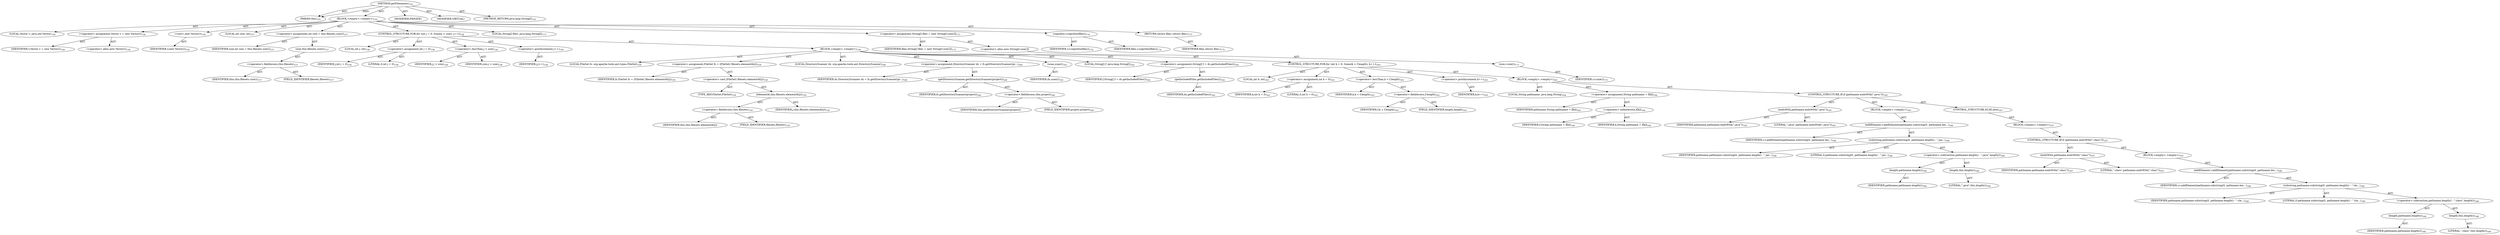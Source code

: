 digraph "getFilenames" {  
"111669149701" [label = <(METHOD,getFilenames)<SUB>155</SUB>> ]
"115964116995" [label = <(PARAM,this)<SUB>155</SUB>> ]
"25769803783" [label = <(BLOCK,&lt;empty&gt;,&lt;empty&gt;)<SUB>155</SUB>> ]
"94489280519" [label = <(LOCAL,Vector v: java.util.Vector)<SUB>156</SUB>> ]
"30064771111" [label = <(&lt;operator&gt;.assignment,Vector v = new Vector())<SUB>156</SUB>> ]
"68719476783" [label = <(IDENTIFIER,v,Vector v = new Vector())<SUB>156</SUB>> ]
"30064771112" [label = <(&lt;operator&gt;.alloc,new Vector())<SUB>156</SUB>> ]
"30064771113" [label = <(&lt;init&gt;,new Vector())<SUB>156</SUB>> ]
"68719476784" [label = <(IDENTIFIER,v,new Vector())<SUB>156</SUB>> ]
"94489280520" [label = <(LOCAL,int size: int)<SUB>157</SUB>> ]
"30064771114" [label = <(&lt;operator&gt;.assignment,int size = this.filesets.size())<SUB>157</SUB>> ]
"68719476785" [label = <(IDENTIFIER,size,int size = this.filesets.size())<SUB>157</SUB>> ]
"30064771115" [label = <(size,this.filesets.size())<SUB>157</SUB>> ]
"30064771116" [label = <(&lt;operator&gt;.fieldAccess,this.filesets)<SUB>157</SUB>> ]
"68719476740" [label = <(IDENTIFIER,this,this.filesets.size())<SUB>157</SUB>> ]
"55834574856" [label = <(FIELD_IDENTIFIER,filesets,filesets)<SUB>157</SUB>> ]
"47244640258" [label = <(CONTROL_STRUCTURE,FOR,for (int j = 0; Some(j &lt; size); j++))<SUB>158</SUB>> ]
"94489280521" [label = <(LOCAL,int j: int)<SUB>158</SUB>> ]
"30064771117" [label = <(&lt;operator&gt;.assignment,int j = 0)<SUB>158</SUB>> ]
"68719476786" [label = <(IDENTIFIER,j,int j = 0)<SUB>158</SUB>> ]
"90194313218" [label = <(LITERAL,0,int j = 0)<SUB>158</SUB>> ]
"30064771118" [label = <(&lt;operator&gt;.lessThan,j &lt; size)<SUB>158</SUB>> ]
"68719476787" [label = <(IDENTIFIER,j,j &lt; size)<SUB>158</SUB>> ]
"68719476788" [label = <(IDENTIFIER,size,j &lt; size)<SUB>158</SUB>> ]
"30064771119" [label = <(&lt;operator&gt;.postIncrement,j++)<SUB>158</SUB>> ]
"68719476789" [label = <(IDENTIFIER,j,j++)<SUB>158</SUB>> ]
"25769803784" [label = <(BLOCK,&lt;empty&gt;,&lt;empty&gt;)<SUB>158</SUB>> ]
"94489280522" [label = <(LOCAL,FileSet fs: org.apache.tools.ant.types.FileSet)<SUB>159</SUB>> ]
"30064771120" [label = <(&lt;operator&gt;.assignment,FileSet fs = (FileSet) filesets.elementAt(j))<SUB>159</SUB>> ]
"68719476790" [label = <(IDENTIFIER,fs,FileSet fs = (FileSet) filesets.elementAt(j))<SUB>159</SUB>> ]
"30064771121" [label = <(&lt;operator&gt;.cast,(FileSet) filesets.elementAt(j))<SUB>159</SUB>> ]
"180388626432" [label = <(TYPE_REF,FileSet,FileSet)<SUB>159</SUB>> ]
"30064771122" [label = <(elementAt,this.filesets.elementAt(j))<SUB>159</SUB>> ]
"30064771123" [label = <(&lt;operator&gt;.fieldAccess,this.filesets)<SUB>159</SUB>> ]
"68719476791" [label = <(IDENTIFIER,this,this.filesets.elementAt(j))> ]
"55834574857" [label = <(FIELD_IDENTIFIER,filesets,filesets)<SUB>159</SUB>> ]
"68719476792" [label = <(IDENTIFIER,j,this.filesets.elementAt(j))<SUB>159</SUB>> ]
"94489280523" [label = <(LOCAL,DirectoryScanner ds: org.apache.tools.ant.DirectoryScanner)<SUB>160</SUB>> ]
"30064771124" [label = <(&lt;operator&gt;.assignment,DirectoryScanner ds = fs.getDirectoryScanner(pr...)<SUB>160</SUB>> ]
"68719476793" [label = <(IDENTIFIER,ds,DirectoryScanner ds = fs.getDirectoryScanner(pr...)<SUB>160</SUB>> ]
"30064771125" [label = <(getDirectoryScanner,getDirectoryScanner(project))<SUB>160</SUB>> ]
"68719476794" [label = <(IDENTIFIER,fs,getDirectoryScanner(project))<SUB>160</SUB>> ]
"30064771126" [label = <(&lt;operator&gt;.fieldAccess,this.project)<SUB>160</SUB>> ]
"68719476795" [label = <(IDENTIFIER,this,getDirectoryScanner(project))> ]
"55834574858" [label = <(FIELD_IDENTIFIER,project,project)<SUB>160</SUB>> ]
"30064771127" [label = <(scan,scan())<SUB>161</SUB>> ]
"68719476796" [label = <(IDENTIFIER,ds,scan())<SUB>161</SUB>> ]
"94489280524" [label = <(LOCAL,String[] f: java.lang.String[])<SUB>162</SUB>> ]
"30064771128" [label = <(&lt;operator&gt;.assignment,String[] f = ds.getIncludedFiles())<SUB>162</SUB>> ]
"68719476797" [label = <(IDENTIFIER,f,String[] f = ds.getIncludedFiles())<SUB>162</SUB>> ]
"30064771129" [label = <(getIncludedFiles,getIncludedFiles())<SUB>162</SUB>> ]
"68719476798" [label = <(IDENTIFIER,ds,getIncludedFiles())<SUB>162</SUB>> ]
"47244640259" [label = <(CONTROL_STRUCTURE,FOR,for (int k = 0; Some(k &lt; f.length); k++))<SUB>163</SUB>> ]
"94489280525" [label = <(LOCAL,int k: int)<SUB>163</SUB>> ]
"30064771130" [label = <(&lt;operator&gt;.assignment,int k = 0)<SUB>163</SUB>> ]
"68719476799" [label = <(IDENTIFIER,k,int k = 0)<SUB>163</SUB>> ]
"90194313219" [label = <(LITERAL,0,int k = 0)<SUB>163</SUB>> ]
"30064771131" [label = <(&lt;operator&gt;.lessThan,k &lt; f.length)<SUB>163</SUB>> ]
"68719476800" [label = <(IDENTIFIER,k,k &lt; f.length)<SUB>163</SUB>> ]
"30064771132" [label = <(&lt;operator&gt;.fieldAccess,f.length)<SUB>163</SUB>> ]
"68719476801" [label = <(IDENTIFIER,f,k &lt; f.length)<SUB>163</SUB>> ]
"55834574859" [label = <(FIELD_IDENTIFIER,length,length)<SUB>163</SUB>> ]
"30064771133" [label = <(&lt;operator&gt;.postIncrement,k++)<SUB>163</SUB>> ]
"68719476802" [label = <(IDENTIFIER,k,k++)<SUB>163</SUB>> ]
"25769803785" [label = <(BLOCK,&lt;empty&gt;,&lt;empty&gt;)<SUB>163</SUB>> ]
"94489280526" [label = <(LOCAL,String pathname: java.lang.String)<SUB>164</SUB>> ]
"30064771134" [label = <(&lt;operator&gt;.assignment,String pathname = f[k])<SUB>164</SUB>> ]
"68719476803" [label = <(IDENTIFIER,pathname,String pathname = f[k])<SUB>164</SUB>> ]
"30064771135" [label = <(&lt;operator&gt;.indexAccess,f[k])<SUB>164</SUB>> ]
"68719476804" [label = <(IDENTIFIER,f,String pathname = f[k])<SUB>164</SUB>> ]
"68719476805" [label = <(IDENTIFIER,k,String pathname = f[k])<SUB>164</SUB>> ]
"47244640260" [label = <(CONTROL_STRUCTURE,IF,if (pathname.endsWith(&quot;.java&quot;)))<SUB>165</SUB>> ]
"30064771136" [label = <(endsWith,pathname.endsWith(&quot;.java&quot;))<SUB>165</SUB>> ]
"68719476806" [label = <(IDENTIFIER,pathname,pathname.endsWith(&quot;.java&quot;))<SUB>165</SUB>> ]
"90194313220" [label = <(LITERAL,&quot;.java&quot;,pathname.endsWith(&quot;.java&quot;))<SUB>165</SUB>> ]
"25769803786" [label = <(BLOCK,&lt;empty&gt;,&lt;empty&gt;)<SUB>165</SUB>> ]
"30064771137" [label = <(addElement,v.addElement(pathname.substring(0, pathname.len...)<SUB>166</SUB>> ]
"68719476807" [label = <(IDENTIFIER,v,v.addElement(pathname.substring(0, pathname.len...)<SUB>166</SUB>> ]
"30064771138" [label = <(substring,pathname.substring(0, pathname.length() - &quot;.jav...)<SUB>166</SUB>> ]
"68719476808" [label = <(IDENTIFIER,pathname,pathname.substring(0, pathname.length() - &quot;.jav...)<SUB>166</SUB>> ]
"90194313221" [label = <(LITERAL,0,pathname.substring(0, pathname.length() - &quot;.jav...)<SUB>166</SUB>> ]
"30064771139" [label = <(&lt;operator&gt;.subtraction,pathname.length() - &quot;.java&quot;.length())<SUB>166</SUB>> ]
"30064771140" [label = <(length,pathname.length())<SUB>166</SUB>> ]
"68719476809" [label = <(IDENTIFIER,pathname,pathname.length())<SUB>166</SUB>> ]
"30064771141" [label = <(length,this.length())<SUB>166</SUB>> ]
"90194313222" [label = <(LITERAL,&quot;.java&quot;,this.length())<SUB>166</SUB>> ]
"47244640261" [label = <(CONTROL_STRUCTURE,ELSE,else)<SUB>167</SUB>> ]
"25769803787" [label = <(BLOCK,&lt;empty&gt;,&lt;empty&gt;)<SUB>167</SUB>> ]
"47244640262" [label = <(CONTROL_STRUCTURE,IF,if (pathname.endsWith(&quot;.class&quot;)))<SUB>167</SUB>> ]
"30064771142" [label = <(endsWith,pathname.endsWith(&quot;.class&quot;))<SUB>167</SUB>> ]
"68719476810" [label = <(IDENTIFIER,pathname,pathname.endsWith(&quot;.class&quot;))<SUB>167</SUB>> ]
"90194313223" [label = <(LITERAL,&quot;.class&quot;,pathname.endsWith(&quot;.class&quot;))<SUB>167</SUB>> ]
"25769803788" [label = <(BLOCK,&lt;empty&gt;,&lt;empty&gt;)<SUB>167</SUB>> ]
"30064771143" [label = <(addElement,v.addElement(pathname.substring(0, pathname.len...)<SUB>168</SUB>> ]
"68719476811" [label = <(IDENTIFIER,v,v.addElement(pathname.substring(0, pathname.len...)<SUB>168</SUB>> ]
"30064771144" [label = <(substring,pathname.substring(0, pathname.length() - &quot;.cla...)<SUB>168</SUB>> ]
"68719476812" [label = <(IDENTIFIER,pathname,pathname.substring(0, pathname.length() - &quot;.cla...)<SUB>168</SUB>> ]
"90194313224" [label = <(LITERAL,0,pathname.substring(0, pathname.length() - &quot;.cla...)<SUB>168</SUB>> ]
"30064771145" [label = <(&lt;operator&gt;.subtraction,pathname.length() - &quot;.class&quot;.length())<SUB>168</SUB>> ]
"30064771146" [label = <(length,pathname.length())<SUB>168</SUB>> ]
"68719476813" [label = <(IDENTIFIER,pathname,pathname.length())<SUB>168</SUB>> ]
"30064771147" [label = <(length,this.length())<SUB>168</SUB>> ]
"90194313225" [label = <(LITERAL,&quot;.class&quot;,this.length())<SUB>168</SUB>> ]
"94489280527" [label = <(LOCAL,String[] files: java.lang.String[])<SUB>173</SUB>> ]
"30064771148" [label = <(&lt;operator&gt;.assignment,String[] files = new String[v.size()])<SUB>173</SUB>> ]
"68719476814" [label = <(IDENTIFIER,files,String[] files = new String[v.size()])<SUB>173</SUB>> ]
"30064771149" [label = <(&lt;operator&gt;.alloc,new String[v.size()])> ]
"30064771150" [label = <(size,v.size())<SUB>173</SUB>> ]
"68719476815" [label = <(IDENTIFIER,v,v.size())<SUB>173</SUB>> ]
"30064771151" [label = <(copyInto,v.copyInto(files))<SUB>174</SUB>> ]
"68719476816" [label = <(IDENTIFIER,v,v.copyInto(files))<SUB>174</SUB>> ]
"68719476817" [label = <(IDENTIFIER,files,v.copyInto(files))<SUB>174</SUB>> ]
"146028888066" [label = <(RETURN,return files;,return files;)<SUB>175</SUB>> ]
"68719476818" [label = <(IDENTIFIER,files,return files;)<SUB>175</SUB>> ]
"133143986187" [label = <(MODIFIER,PRIVATE)> ]
"133143986188" [label = <(MODIFIER,VIRTUAL)> ]
"128849018885" [label = <(METHOD_RETURN,java.lang.String[])<SUB>155</SUB>> ]
  "111669149701" -> "115964116995"  [ label = "AST: "] 
  "111669149701" -> "25769803783"  [ label = "AST: "] 
  "111669149701" -> "133143986187"  [ label = "AST: "] 
  "111669149701" -> "133143986188"  [ label = "AST: "] 
  "111669149701" -> "128849018885"  [ label = "AST: "] 
  "25769803783" -> "94489280519"  [ label = "AST: "] 
  "25769803783" -> "30064771111"  [ label = "AST: "] 
  "25769803783" -> "30064771113"  [ label = "AST: "] 
  "25769803783" -> "94489280520"  [ label = "AST: "] 
  "25769803783" -> "30064771114"  [ label = "AST: "] 
  "25769803783" -> "47244640258"  [ label = "AST: "] 
  "25769803783" -> "94489280527"  [ label = "AST: "] 
  "25769803783" -> "30064771148"  [ label = "AST: "] 
  "25769803783" -> "30064771151"  [ label = "AST: "] 
  "25769803783" -> "146028888066"  [ label = "AST: "] 
  "30064771111" -> "68719476783"  [ label = "AST: "] 
  "30064771111" -> "30064771112"  [ label = "AST: "] 
  "30064771113" -> "68719476784"  [ label = "AST: "] 
  "30064771114" -> "68719476785"  [ label = "AST: "] 
  "30064771114" -> "30064771115"  [ label = "AST: "] 
  "30064771115" -> "30064771116"  [ label = "AST: "] 
  "30064771116" -> "68719476740"  [ label = "AST: "] 
  "30064771116" -> "55834574856"  [ label = "AST: "] 
  "47244640258" -> "94489280521"  [ label = "AST: "] 
  "47244640258" -> "30064771117"  [ label = "AST: "] 
  "47244640258" -> "30064771118"  [ label = "AST: "] 
  "47244640258" -> "30064771119"  [ label = "AST: "] 
  "47244640258" -> "25769803784"  [ label = "AST: "] 
  "30064771117" -> "68719476786"  [ label = "AST: "] 
  "30064771117" -> "90194313218"  [ label = "AST: "] 
  "30064771118" -> "68719476787"  [ label = "AST: "] 
  "30064771118" -> "68719476788"  [ label = "AST: "] 
  "30064771119" -> "68719476789"  [ label = "AST: "] 
  "25769803784" -> "94489280522"  [ label = "AST: "] 
  "25769803784" -> "30064771120"  [ label = "AST: "] 
  "25769803784" -> "94489280523"  [ label = "AST: "] 
  "25769803784" -> "30064771124"  [ label = "AST: "] 
  "25769803784" -> "30064771127"  [ label = "AST: "] 
  "25769803784" -> "94489280524"  [ label = "AST: "] 
  "25769803784" -> "30064771128"  [ label = "AST: "] 
  "25769803784" -> "47244640259"  [ label = "AST: "] 
  "30064771120" -> "68719476790"  [ label = "AST: "] 
  "30064771120" -> "30064771121"  [ label = "AST: "] 
  "30064771121" -> "180388626432"  [ label = "AST: "] 
  "30064771121" -> "30064771122"  [ label = "AST: "] 
  "30064771122" -> "30064771123"  [ label = "AST: "] 
  "30064771122" -> "68719476792"  [ label = "AST: "] 
  "30064771123" -> "68719476791"  [ label = "AST: "] 
  "30064771123" -> "55834574857"  [ label = "AST: "] 
  "30064771124" -> "68719476793"  [ label = "AST: "] 
  "30064771124" -> "30064771125"  [ label = "AST: "] 
  "30064771125" -> "68719476794"  [ label = "AST: "] 
  "30064771125" -> "30064771126"  [ label = "AST: "] 
  "30064771126" -> "68719476795"  [ label = "AST: "] 
  "30064771126" -> "55834574858"  [ label = "AST: "] 
  "30064771127" -> "68719476796"  [ label = "AST: "] 
  "30064771128" -> "68719476797"  [ label = "AST: "] 
  "30064771128" -> "30064771129"  [ label = "AST: "] 
  "30064771129" -> "68719476798"  [ label = "AST: "] 
  "47244640259" -> "94489280525"  [ label = "AST: "] 
  "47244640259" -> "30064771130"  [ label = "AST: "] 
  "47244640259" -> "30064771131"  [ label = "AST: "] 
  "47244640259" -> "30064771133"  [ label = "AST: "] 
  "47244640259" -> "25769803785"  [ label = "AST: "] 
  "30064771130" -> "68719476799"  [ label = "AST: "] 
  "30064771130" -> "90194313219"  [ label = "AST: "] 
  "30064771131" -> "68719476800"  [ label = "AST: "] 
  "30064771131" -> "30064771132"  [ label = "AST: "] 
  "30064771132" -> "68719476801"  [ label = "AST: "] 
  "30064771132" -> "55834574859"  [ label = "AST: "] 
  "30064771133" -> "68719476802"  [ label = "AST: "] 
  "25769803785" -> "94489280526"  [ label = "AST: "] 
  "25769803785" -> "30064771134"  [ label = "AST: "] 
  "25769803785" -> "47244640260"  [ label = "AST: "] 
  "30064771134" -> "68719476803"  [ label = "AST: "] 
  "30064771134" -> "30064771135"  [ label = "AST: "] 
  "30064771135" -> "68719476804"  [ label = "AST: "] 
  "30064771135" -> "68719476805"  [ label = "AST: "] 
  "47244640260" -> "30064771136"  [ label = "AST: "] 
  "47244640260" -> "25769803786"  [ label = "AST: "] 
  "47244640260" -> "47244640261"  [ label = "AST: "] 
  "30064771136" -> "68719476806"  [ label = "AST: "] 
  "30064771136" -> "90194313220"  [ label = "AST: "] 
  "25769803786" -> "30064771137"  [ label = "AST: "] 
  "30064771137" -> "68719476807"  [ label = "AST: "] 
  "30064771137" -> "30064771138"  [ label = "AST: "] 
  "30064771138" -> "68719476808"  [ label = "AST: "] 
  "30064771138" -> "90194313221"  [ label = "AST: "] 
  "30064771138" -> "30064771139"  [ label = "AST: "] 
  "30064771139" -> "30064771140"  [ label = "AST: "] 
  "30064771139" -> "30064771141"  [ label = "AST: "] 
  "30064771140" -> "68719476809"  [ label = "AST: "] 
  "30064771141" -> "90194313222"  [ label = "AST: "] 
  "47244640261" -> "25769803787"  [ label = "AST: "] 
  "25769803787" -> "47244640262"  [ label = "AST: "] 
  "47244640262" -> "30064771142"  [ label = "AST: "] 
  "47244640262" -> "25769803788"  [ label = "AST: "] 
  "30064771142" -> "68719476810"  [ label = "AST: "] 
  "30064771142" -> "90194313223"  [ label = "AST: "] 
  "25769803788" -> "30064771143"  [ label = "AST: "] 
  "30064771143" -> "68719476811"  [ label = "AST: "] 
  "30064771143" -> "30064771144"  [ label = "AST: "] 
  "30064771144" -> "68719476812"  [ label = "AST: "] 
  "30064771144" -> "90194313224"  [ label = "AST: "] 
  "30064771144" -> "30064771145"  [ label = "AST: "] 
  "30064771145" -> "30064771146"  [ label = "AST: "] 
  "30064771145" -> "30064771147"  [ label = "AST: "] 
  "30064771146" -> "68719476813"  [ label = "AST: "] 
  "30064771147" -> "90194313225"  [ label = "AST: "] 
  "30064771148" -> "68719476814"  [ label = "AST: "] 
  "30064771148" -> "30064771149"  [ label = "AST: "] 
  "30064771149" -> "30064771150"  [ label = "AST: "] 
  "30064771150" -> "68719476815"  [ label = "AST: "] 
  "30064771151" -> "68719476816"  [ label = "AST: "] 
  "30064771151" -> "68719476817"  [ label = "AST: "] 
  "146028888066" -> "68719476818"  [ label = "AST: "] 
  "111669149701" -> "115964116995"  [ label = "DDG: "] 
}
